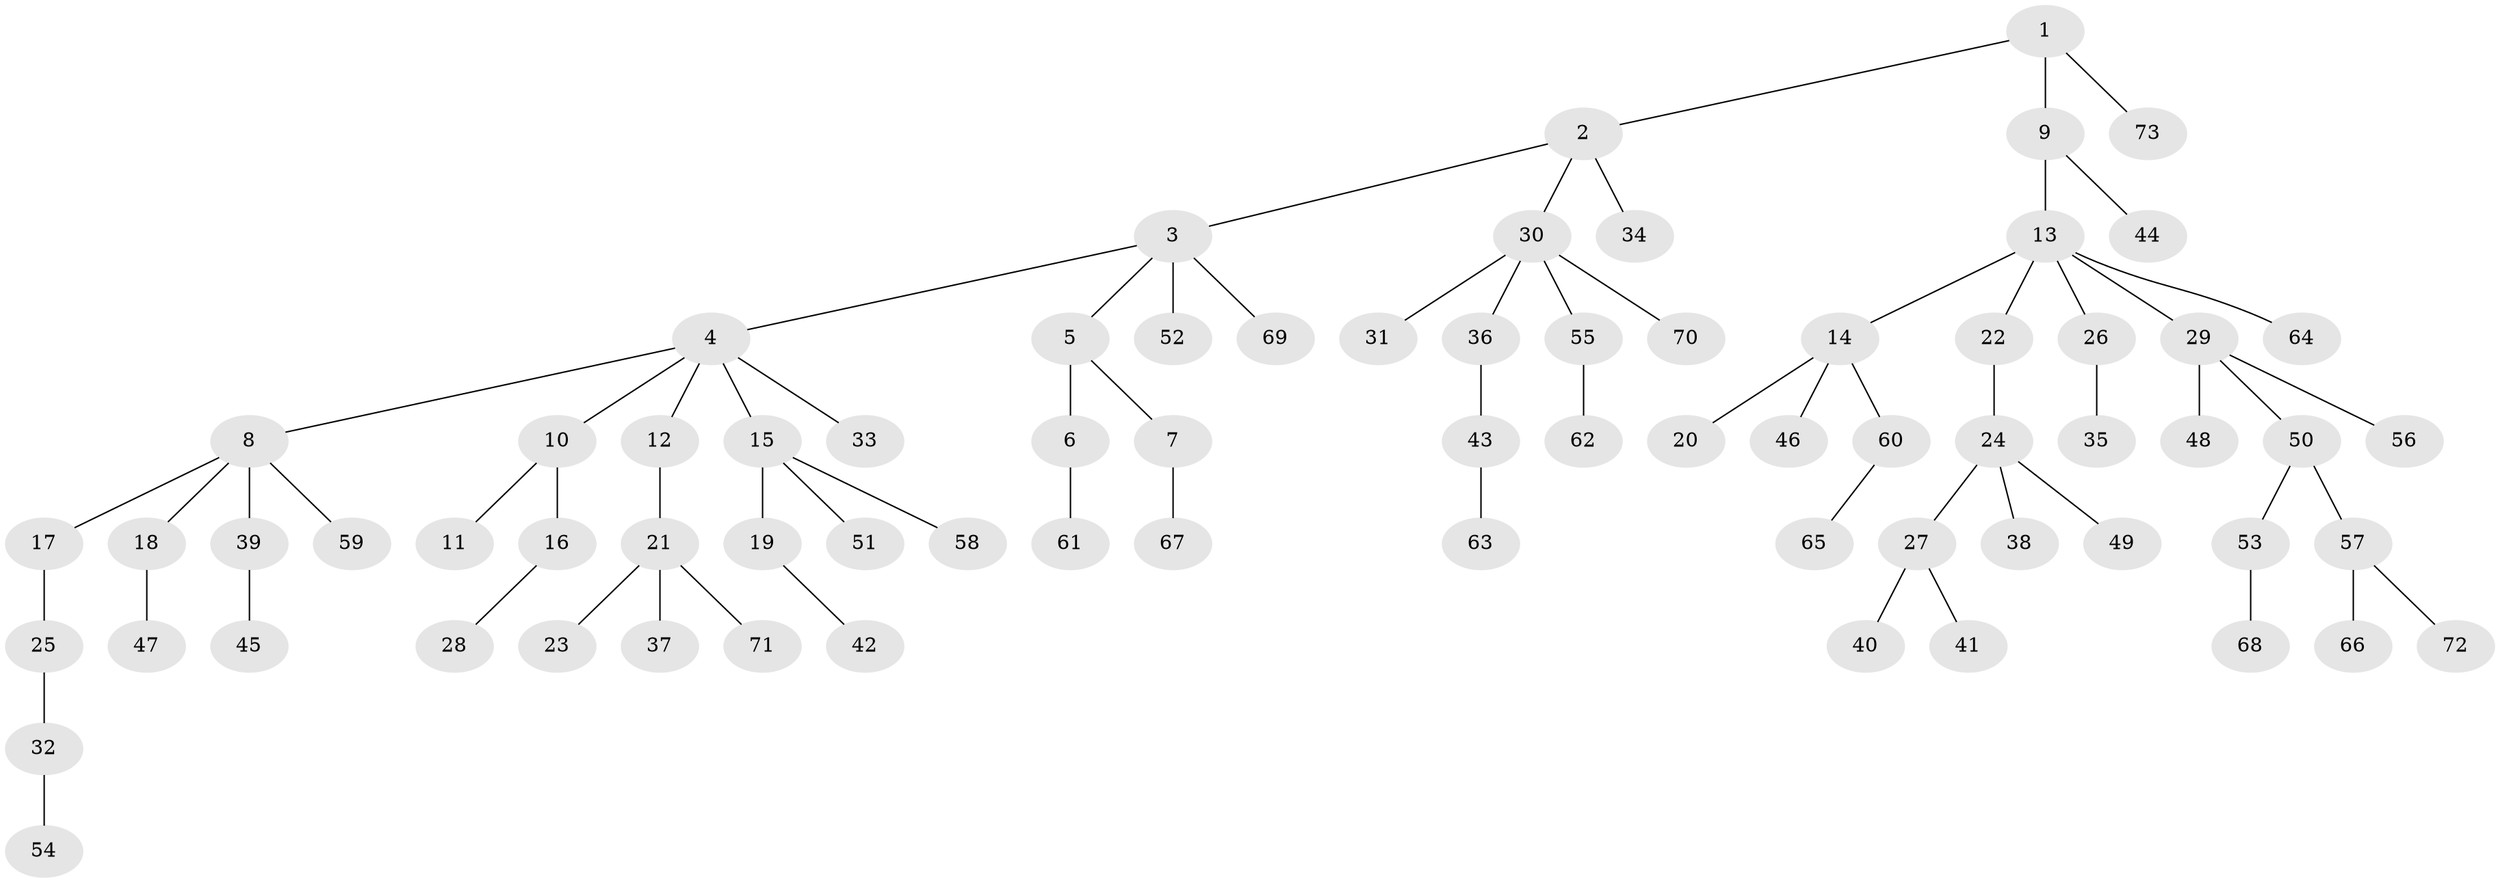 // coarse degree distribution, {2: 0.2692307692307692, 3: 0.15384615384615385, 4: 0.07692307692307693, 5: 0.038461538461538464, 1: 0.46153846153846156}
// Generated by graph-tools (version 1.1) at 2025/51/03/04/25 22:51:55]
// undirected, 73 vertices, 72 edges
graph export_dot {
  node [color=gray90,style=filled];
  1;
  2;
  3;
  4;
  5;
  6;
  7;
  8;
  9;
  10;
  11;
  12;
  13;
  14;
  15;
  16;
  17;
  18;
  19;
  20;
  21;
  22;
  23;
  24;
  25;
  26;
  27;
  28;
  29;
  30;
  31;
  32;
  33;
  34;
  35;
  36;
  37;
  38;
  39;
  40;
  41;
  42;
  43;
  44;
  45;
  46;
  47;
  48;
  49;
  50;
  51;
  52;
  53;
  54;
  55;
  56;
  57;
  58;
  59;
  60;
  61;
  62;
  63;
  64;
  65;
  66;
  67;
  68;
  69;
  70;
  71;
  72;
  73;
  1 -- 2;
  1 -- 9;
  1 -- 73;
  2 -- 3;
  2 -- 30;
  2 -- 34;
  3 -- 4;
  3 -- 5;
  3 -- 52;
  3 -- 69;
  4 -- 8;
  4 -- 10;
  4 -- 12;
  4 -- 15;
  4 -- 33;
  5 -- 6;
  5 -- 7;
  6 -- 61;
  7 -- 67;
  8 -- 17;
  8 -- 18;
  8 -- 39;
  8 -- 59;
  9 -- 13;
  9 -- 44;
  10 -- 11;
  10 -- 16;
  12 -- 21;
  13 -- 14;
  13 -- 22;
  13 -- 26;
  13 -- 29;
  13 -- 64;
  14 -- 20;
  14 -- 46;
  14 -- 60;
  15 -- 19;
  15 -- 51;
  15 -- 58;
  16 -- 28;
  17 -- 25;
  18 -- 47;
  19 -- 42;
  21 -- 23;
  21 -- 37;
  21 -- 71;
  22 -- 24;
  24 -- 27;
  24 -- 38;
  24 -- 49;
  25 -- 32;
  26 -- 35;
  27 -- 40;
  27 -- 41;
  29 -- 48;
  29 -- 50;
  29 -- 56;
  30 -- 31;
  30 -- 36;
  30 -- 55;
  30 -- 70;
  32 -- 54;
  36 -- 43;
  39 -- 45;
  43 -- 63;
  50 -- 53;
  50 -- 57;
  53 -- 68;
  55 -- 62;
  57 -- 66;
  57 -- 72;
  60 -- 65;
}
